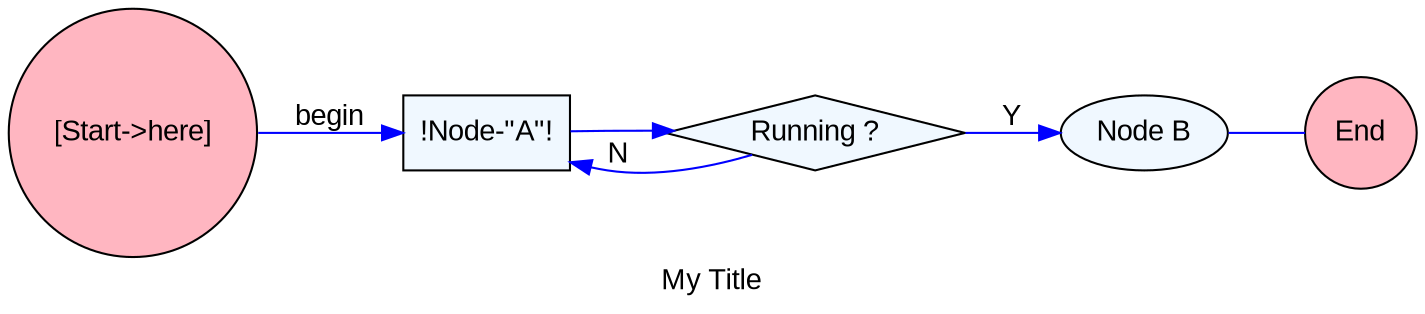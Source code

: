 /* My file
 */
digraph G {
  graph [ label="My Title", bgcolor="white",
    fontname="Arial", rankdir="LR"]
  node [fontname="Arial", shape="box",
    style="filled", fillcolor="AliceBlue"]
  edge [fontname="Arial", color="Blue",
    dir="forward"]
// Nodes
_s [label="[Start->here]", shape="circle",
  fillcolor="LightPink"]
_e [label="End", shape="circle",
  fillcolor="LightPink"]
a [label="!Node-\"A\"!"]
b [label = "Node B", shape="ellipse"]
if_ok [label="Running ?",shape="diamond"]

// Links
_s->a [label="begin"]
a->if_ok [label=""]
if_ok->a [label="N"]
if_ok->b [label="Y"]
b->_e [ dir="none"]
}
